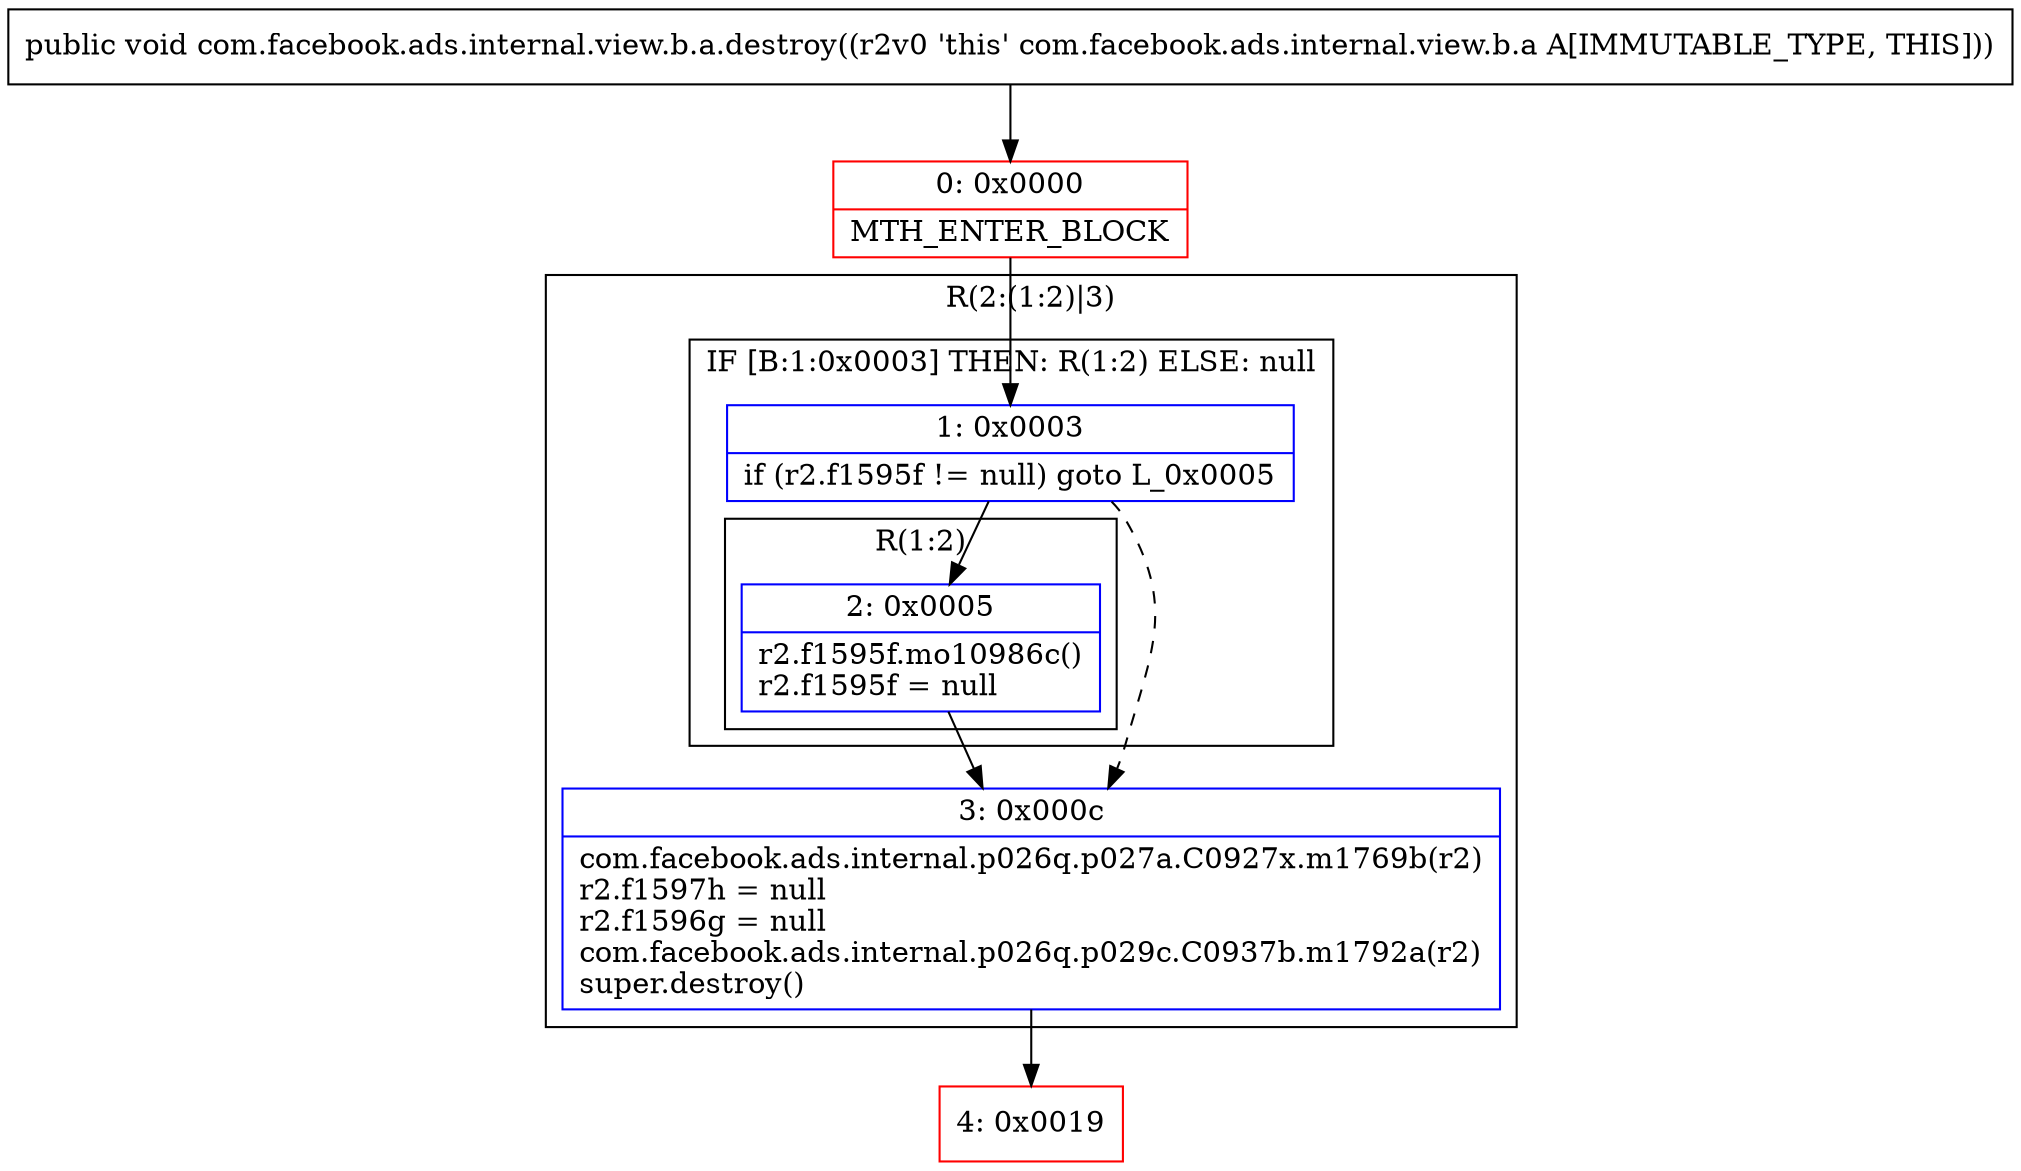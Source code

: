 digraph "CFG forcom.facebook.ads.internal.view.b.a.destroy()V" {
subgraph cluster_Region_258304905 {
label = "R(2:(1:2)|3)";
node [shape=record,color=blue];
subgraph cluster_IfRegion_116774746 {
label = "IF [B:1:0x0003] THEN: R(1:2) ELSE: null";
node [shape=record,color=blue];
Node_1 [shape=record,label="{1\:\ 0x0003|if (r2.f1595f != null) goto L_0x0005\l}"];
subgraph cluster_Region_168212111 {
label = "R(1:2)";
node [shape=record,color=blue];
Node_2 [shape=record,label="{2\:\ 0x0005|r2.f1595f.mo10986c()\lr2.f1595f = null\l}"];
}
}
Node_3 [shape=record,label="{3\:\ 0x000c|com.facebook.ads.internal.p026q.p027a.C0927x.m1769b(r2)\lr2.f1597h = null\lr2.f1596g = null\lcom.facebook.ads.internal.p026q.p029c.C0937b.m1792a(r2)\lsuper.destroy()\l}"];
}
Node_0 [shape=record,color=red,label="{0\:\ 0x0000|MTH_ENTER_BLOCK\l}"];
Node_4 [shape=record,color=red,label="{4\:\ 0x0019}"];
MethodNode[shape=record,label="{public void com.facebook.ads.internal.view.b.a.destroy((r2v0 'this' com.facebook.ads.internal.view.b.a A[IMMUTABLE_TYPE, THIS])) }"];
MethodNode -> Node_0;
Node_1 -> Node_2;
Node_1 -> Node_3[style=dashed];
Node_2 -> Node_3;
Node_3 -> Node_4;
Node_0 -> Node_1;
}

